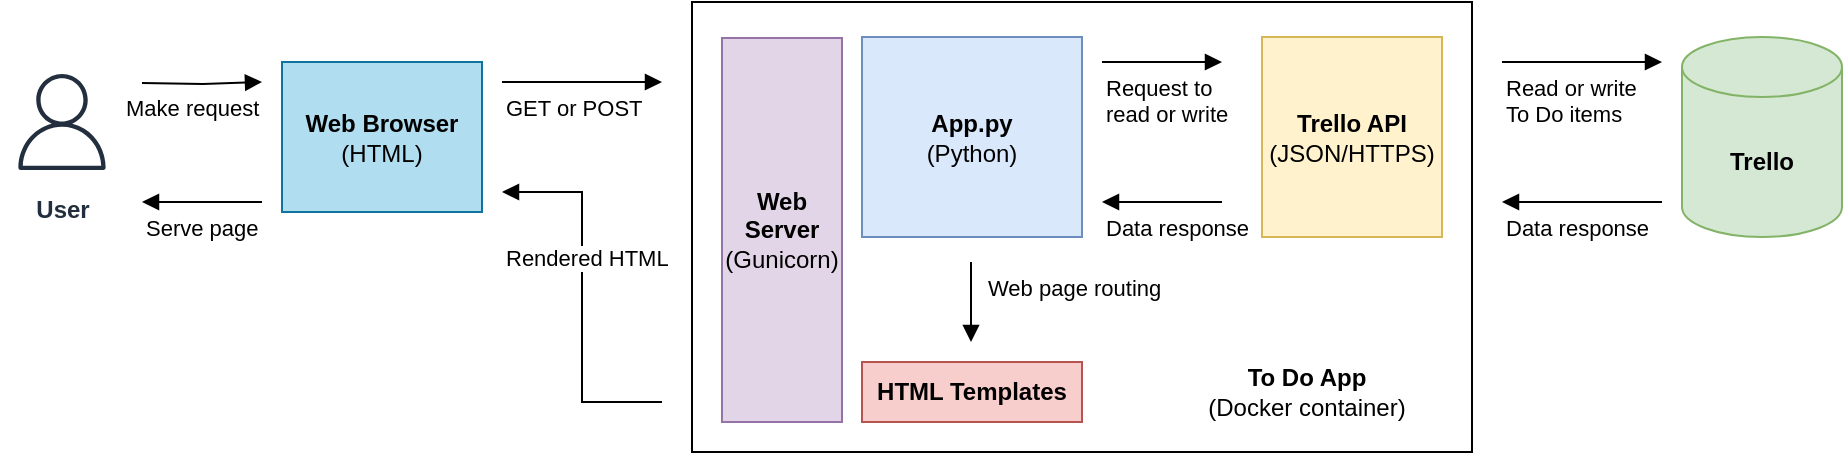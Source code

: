 <mxfile version="22.1.21" type="github">
  <diagram name="Page-1" id="hzxyXguT6aONyPur9d6D">
    <mxGraphModel dx="1434" dy="746" grid="1" gridSize="10" guides="1" tooltips="1" connect="1" arrows="1" fold="1" page="1" pageScale="1" pageWidth="1100" pageHeight="850" math="0" shadow="0">
      <root>
        <mxCell id="0" />
        <mxCell id="1" parent="0" />
        <mxCell id="gGQ2gIt7nyH7d9AVS0pc-1" value="&lt;b&gt;User&lt;/b&gt;" style="sketch=0;outlineConnect=0;fontColor=#232F3E;gradientColor=none;strokeColor=#232F3E;fillColor=#ffffff;dashed=0;verticalLabelPosition=bottom;verticalAlign=top;align=center;html=1;fontSize=12;fontStyle=0;aspect=fixed;shape=mxgraph.aws4.resourceIcon;resIcon=mxgraph.aws4.user;" parent="1" vertex="1">
          <mxGeometry x="10" y="270" width="60" height="60" as="geometry" />
        </mxCell>
        <mxCell id="gGQ2gIt7nyH7d9AVS0pc-4" value="" style="rounded=0;whiteSpace=wrap;html=1;" parent="1" vertex="1">
          <mxGeometry x="355" y="240" width="390" height="225" as="geometry" />
        </mxCell>
        <mxCell id="gGQ2gIt7nyH7d9AVS0pc-2" value="Make request" style="endArrow=block;endFill=1;html=1;edgeStyle=orthogonalEdgeStyle;align=left;verticalAlign=top;rounded=0;" parent="1" edge="1">
          <mxGeometry x="-1" y="10" relative="1" as="geometry">
            <mxPoint x="80" y="280.5" as="sourcePoint" />
            <mxPoint x="140" y="280" as="targetPoint" />
            <mxPoint x="-10" y="9" as="offset" />
          </mxGeometry>
        </mxCell>
        <mxCell id="gGQ2gIt7nyH7d9AVS0pc-5" value="&lt;b&gt;Trello&lt;/b&gt;" style="shape=cylinder3;whiteSpace=wrap;html=1;boundedLbl=1;backgroundOutline=1;size=15;fillColor=#d5e8d4;strokeColor=#82b366;" parent="1" vertex="1">
          <mxGeometry x="850" y="257.5" width="80" height="100" as="geometry" />
        </mxCell>
        <mxCell id="gGQ2gIt7nyH7d9AVS0pc-6" value="&lt;b&gt;Web Browser &lt;/b&gt;(HTML)" style="rounded=0;whiteSpace=wrap;html=1;fillColor=#b1ddf0;strokeColor=#10739e;" parent="1" vertex="1">
          <mxGeometry x="150" y="270" width="100" height="75" as="geometry" />
        </mxCell>
        <mxCell id="gGQ2gIt7nyH7d9AVS0pc-7" value="GET or POST" style="endArrow=block;endFill=1;html=1;edgeStyle=orthogonalEdgeStyle;align=left;verticalAlign=top;rounded=0;" parent="1" edge="1">
          <mxGeometry x="-1" relative="1" as="geometry">
            <mxPoint x="260" y="280" as="sourcePoint" />
            <mxPoint x="340" y="280" as="targetPoint" />
          </mxGeometry>
        </mxCell>
        <mxCell id="gGQ2gIt7nyH7d9AVS0pc-11" value="Rendered HTML" style="endArrow=block;endFill=1;html=1;edgeStyle=orthogonalEdgeStyle;align=left;verticalAlign=top;rounded=0;" parent="1" edge="1">
          <mxGeometry x="1" y="20" relative="1" as="geometry">
            <mxPoint x="340" y="440" as="sourcePoint" />
            <mxPoint x="260" y="335" as="targetPoint" />
            <Array as="points">
              <mxPoint x="300" y="440" />
              <mxPoint x="300" y="335" />
            </Array>
            <mxPoint as="offset" />
          </mxGeometry>
        </mxCell>
        <mxCell id="gGQ2gIt7nyH7d9AVS0pc-13" value="Read or write&lt;br&gt;To Do items" style="endArrow=block;endFill=1;html=1;edgeStyle=orthogonalEdgeStyle;align=left;verticalAlign=top;rounded=0;" parent="1" edge="1">
          <mxGeometry x="-1" relative="1" as="geometry">
            <mxPoint x="760" y="270" as="sourcePoint" />
            <mxPoint x="840" y="270" as="targetPoint" />
          </mxGeometry>
        </mxCell>
        <mxCell id="gGQ2gIt7nyH7d9AVS0pc-15" value="Data response" style="endArrow=block;endFill=1;html=1;edgeStyle=orthogonalEdgeStyle;align=left;verticalAlign=top;rounded=0;" parent="1" edge="1">
          <mxGeometry x="1" relative="1" as="geometry">
            <mxPoint x="840" y="340" as="sourcePoint" />
            <mxPoint x="760" y="340" as="targetPoint" />
            <mxPoint as="offset" />
          </mxGeometry>
        </mxCell>
        <mxCell id="gGQ2gIt7nyH7d9AVS0pc-17" value="&lt;b&gt;HTML Templates&lt;/b&gt;" style="rounded=0;whiteSpace=wrap;html=1;fillColor=#f8cecc;strokeColor=#b85450;" parent="1" vertex="1">
          <mxGeometry x="440" y="420" width="110" height="30" as="geometry" />
        </mxCell>
        <mxCell id="gGQ2gIt7nyH7d9AVS0pc-18" value="&lt;b&gt;Trello API&lt;br&gt;&lt;/b&gt;(JSON/HTTPS)" style="rounded=0;whiteSpace=wrap;html=1;fillColor=#fff2cc;strokeColor=#d6b656;" parent="1" vertex="1">
          <mxGeometry x="640" y="257.5" width="90" height="100" as="geometry" />
        </mxCell>
        <mxCell id="gGQ2gIt7nyH7d9AVS0pc-19" value="&lt;b&gt;App.py&lt;/b&gt;&lt;br&gt;(Python)" style="rounded=0;whiteSpace=wrap;html=1;fillColor=#dae8fc;strokeColor=#6c8ebf;" parent="1" vertex="1">
          <mxGeometry x="440" y="257.5" width="110" height="100" as="geometry" />
        </mxCell>
        <mxCell id="gGQ2gIt7nyH7d9AVS0pc-21" value="Serve page" style="endArrow=block;endFill=1;html=1;edgeStyle=orthogonalEdgeStyle;align=left;verticalAlign=top;rounded=0;" parent="1" edge="1">
          <mxGeometry x="1" relative="1" as="geometry">
            <mxPoint x="140" y="340" as="sourcePoint" />
            <mxPoint x="80" y="340" as="targetPoint" />
            <mxPoint as="offset" />
          </mxGeometry>
        </mxCell>
        <mxCell id="gGQ2gIt7nyH7d9AVS0pc-25" value="Request to &lt;br&gt;read or write" style="endArrow=block;endFill=1;html=1;edgeStyle=orthogonalEdgeStyle;align=left;verticalAlign=top;rounded=0;movable=1;resizable=1;rotatable=1;deletable=1;editable=1;locked=0;connectable=1;" parent="1" edge="1">
          <mxGeometry x="-1" relative="1" as="geometry">
            <mxPoint x="560" y="270" as="sourcePoint" />
            <mxPoint x="620" y="270" as="targetPoint" />
            <mxPoint as="offset" />
          </mxGeometry>
        </mxCell>
        <mxCell id="gGQ2gIt7nyH7d9AVS0pc-29" value="Data response" style="endArrow=block;endFill=1;html=1;edgeStyle=orthogonalEdgeStyle;align=left;verticalAlign=top;rounded=0;" parent="1" edge="1">
          <mxGeometry x="1" relative="1" as="geometry">
            <mxPoint x="620" y="340" as="sourcePoint" />
            <mxPoint x="560" y="340" as="targetPoint" />
            <mxPoint as="offset" />
          </mxGeometry>
        </mxCell>
        <mxCell id="gGQ2gIt7nyH7d9AVS0pc-33" value="Web page routing" style="endArrow=block;endFill=1;html=1;edgeStyle=orthogonalEdgeStyle;align=left;verticalAlign=top;rounded=0;" parent="1" edge="1">
          <mxGeometry x="-1" y="6" relative="1" as="geometry">
            <mxPoint x="494.5" y="370" as="sourcePoint" />
            <mxPoint x="494.5" y="410" as="targetPoint" />
            <mxPoint as="offset" />
          </mxGeometry>
        </mxCell>
        <mxCell id="gGQ2gIt7nyH7d9AVS0pc-44" value="&lt;b&gt;Web Server&lt;br&gt;&lt;/b&gt;(Gunicorn)" style="rounded=0;whiteSpace=wrap;html=1;fillColor=#e1d5e7;strokeColor=#9673a6;" parent="1" vertex="1">
          <mxGeometry x="370" y="258" width="60" height="192" as="geometry" />
        </mxCell>
        <mxCell id="gGQ2gIt7nyH7d9AVS0pc-45" value="&lt;font style=&quot;font-size: 12px;&quot;&gt;To Do App&lt;br&gt;&lt;span style=&quot;font-weight: normal;&quot;&gt;(Docker container)&lt;/span&gt;&lt;br&gt;&lt;/font&gt;" style="text;strokeColor=none;align=center;fillColor=none;html=1;verticalAlign=middle;whiteSpace=wrap;rounded=0;fontStyle=1" parent="1" vertex="1">
          <mxGeometry x="610" y="420" width="105" height="30" as="geometry" />
        </mxCell>
      </root>
    </mxGraphModel>
  </diagram>
</mxfile>
